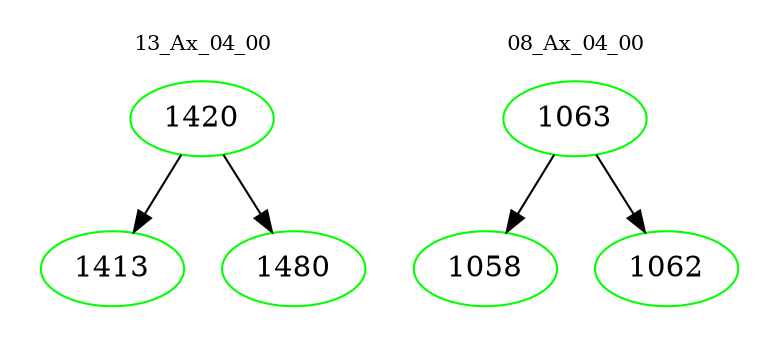 digraph{
subgraph cluster_0 {
color = white
label = "13_Ax_04_00";
fontsize=10;
T0_1420 [label="1420", color="green"]
T0_1420 -> T0_1413 [color="black"]
T0_1413 [label="1413", color="green"]
T0_1420 -> T0_1480 [color="black"]
T0_1480 [label="1480", color="green"]
}
subgraph cluster_1 {
color = white
label = "08_Ax_04_00";
fontsize=10;
T1_1063 [label="1063", color="green"]
T1_1063 -> T1_1058 [color="black"]
T1_1058 [label="1058", color="green"]
T1_1063 -> T1_1062 [color="black"]
T1_1062 [label="1062", color="green"]
}
}
